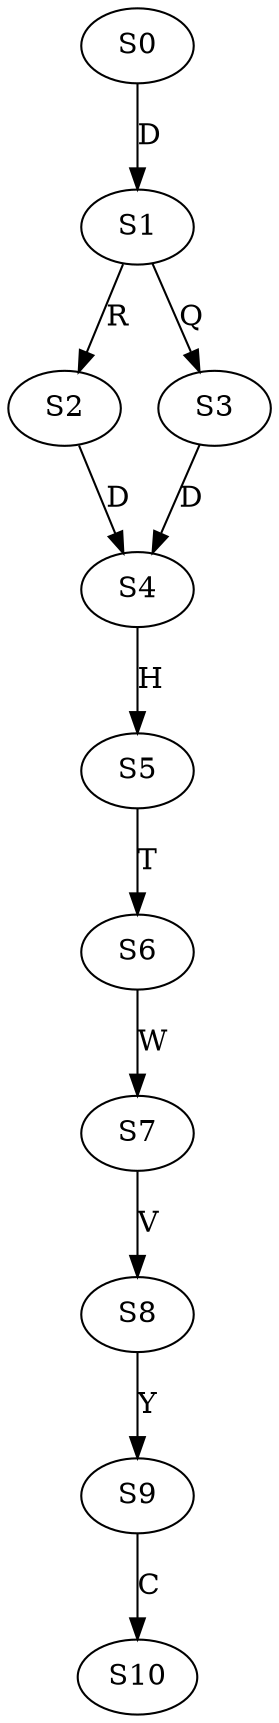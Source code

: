 strict digraph  {
	S0 -> S1 [ label = D ];
	S1 -> S2 [ label = R ];
	S1 -> S3 [ label = Q ];
	S2 -> S4 [ label = D ];
	S3 -> S4 [ label = D ];
	S4 -> S5 [ label = H ];
	S5 -> S6 [ label = T ];
	S6 -> S7 [ label = W ];
	S7 -> S8 [ label = V ];
	S8 -> S9 [ label = Y ];
	S9 -> S10 [ label = C ];
}
